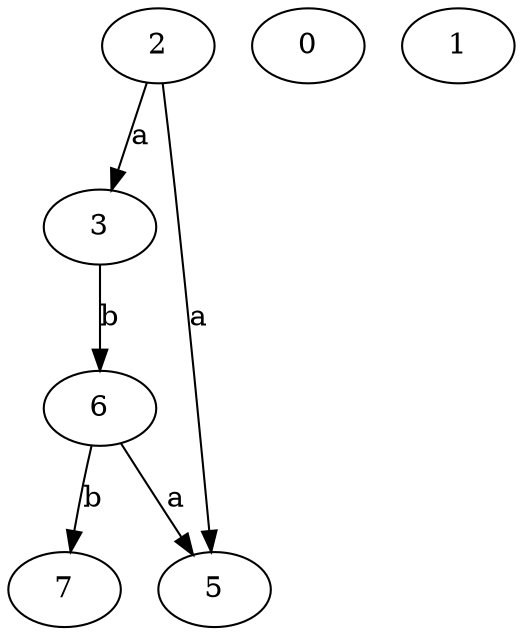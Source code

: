 strict digraph  {
2;
3;
0;
1;
5;
6;
7;
2 -> 3  [label=a];
2 -> 5  [label=a];
3 -> 6  [label=b];
6 -> 5  [label=a];
6 -> 7  [label=b];
}
